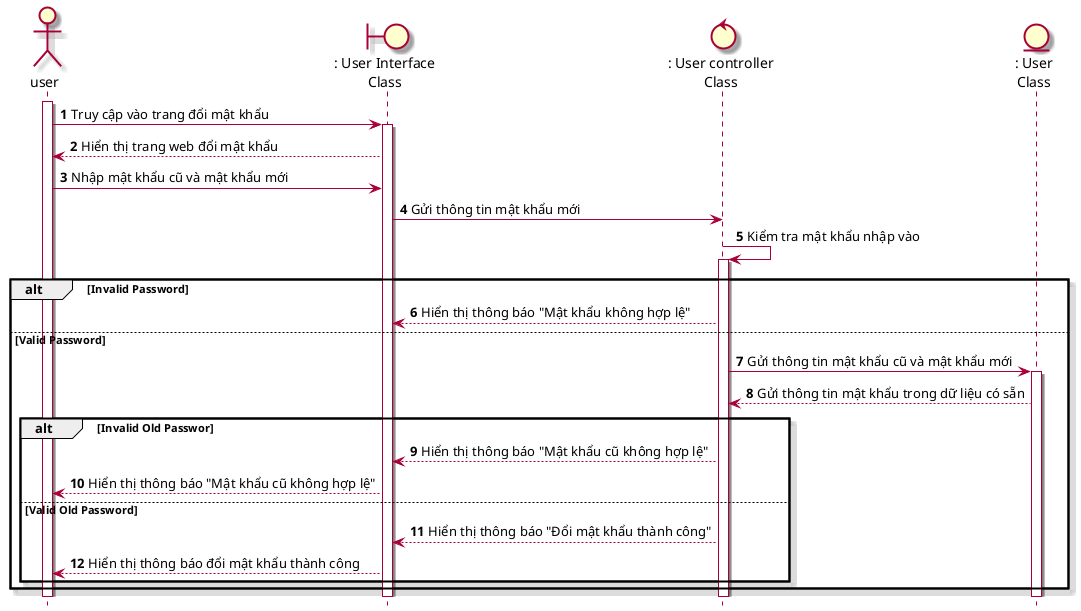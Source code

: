 @startuml SeqDoiMatKhau
skin rose 
hide footbox
actor user 
boundary userInterface as ": User Interface\nClass"
control userController as ": User controller\nClass"
entity User as ": User\nClass"
autonumber
user++
user -> userInterface++: Truy cập vào trang đổi mật khẩu
userInterface--> user: Hiển thị trang web đổi mật khẩu 
user -> userInterface: Nhập mật khẩu cũ và mật khẩu mới 
userInterface -> userController: Gửi thông tin mật khẩu mới 
userController -> userController++: Kiểm tra mật khẩu nhập vào 
alt Invalid Password
userController --> userInterface: Hiển thị thông báo "Mật khẩu không hợp lệ"
else Valid Password
userController -> User++: Gửi thông tin mật khẩu cũ và mật khẩu mới
User --> userController: Gửi thông tin mật khẩu trong dữ liệu có sẵn
alt Invalid Old Passwor
userController --> userInterface: Hiển thị thông báo "Mật khẩu cũ không hợp lệ"
userInterface --> user: Hiển thị thông báo "Mật khẩu cũ không hợp lệ"
else Valid Old Password
userController --> userInterface: Hiển thị thông báo "Đổi mật khẩu thành công"
userInterface --> user: Hiển thị thông báo đổi mật khẩu thành công
end
end
@enduml